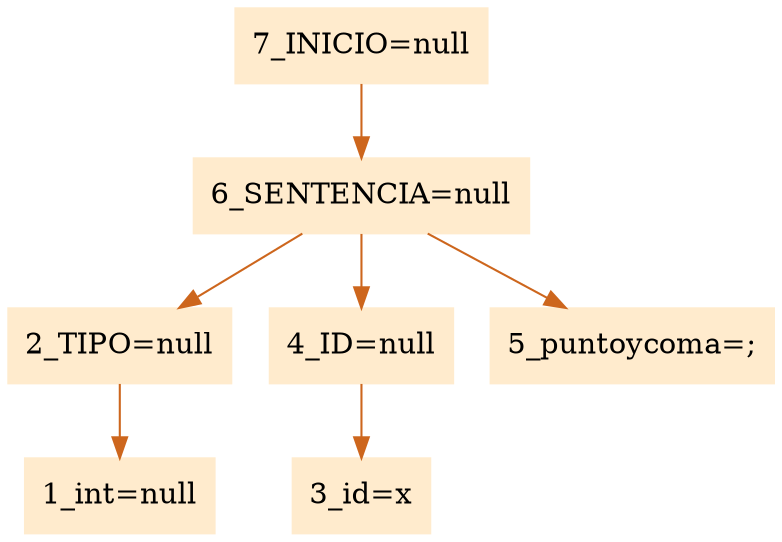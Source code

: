 digraph G {node[shape=box, style=filled, color=blanchedalmond]; edge[color=chocolate3];rankdir=UD 

"7_INICIO=null"->"6_SENTENCIA=null""6_SENTENCIA=null"->"2_TIPO=null""2_TIPO=null"->"1_int=null""6_SENTENCIA=null"->"4_ID=null""4_ID=null"->"3_id=x""6_SENTENCIA=null"->"5_puntoycoma=;"

}
